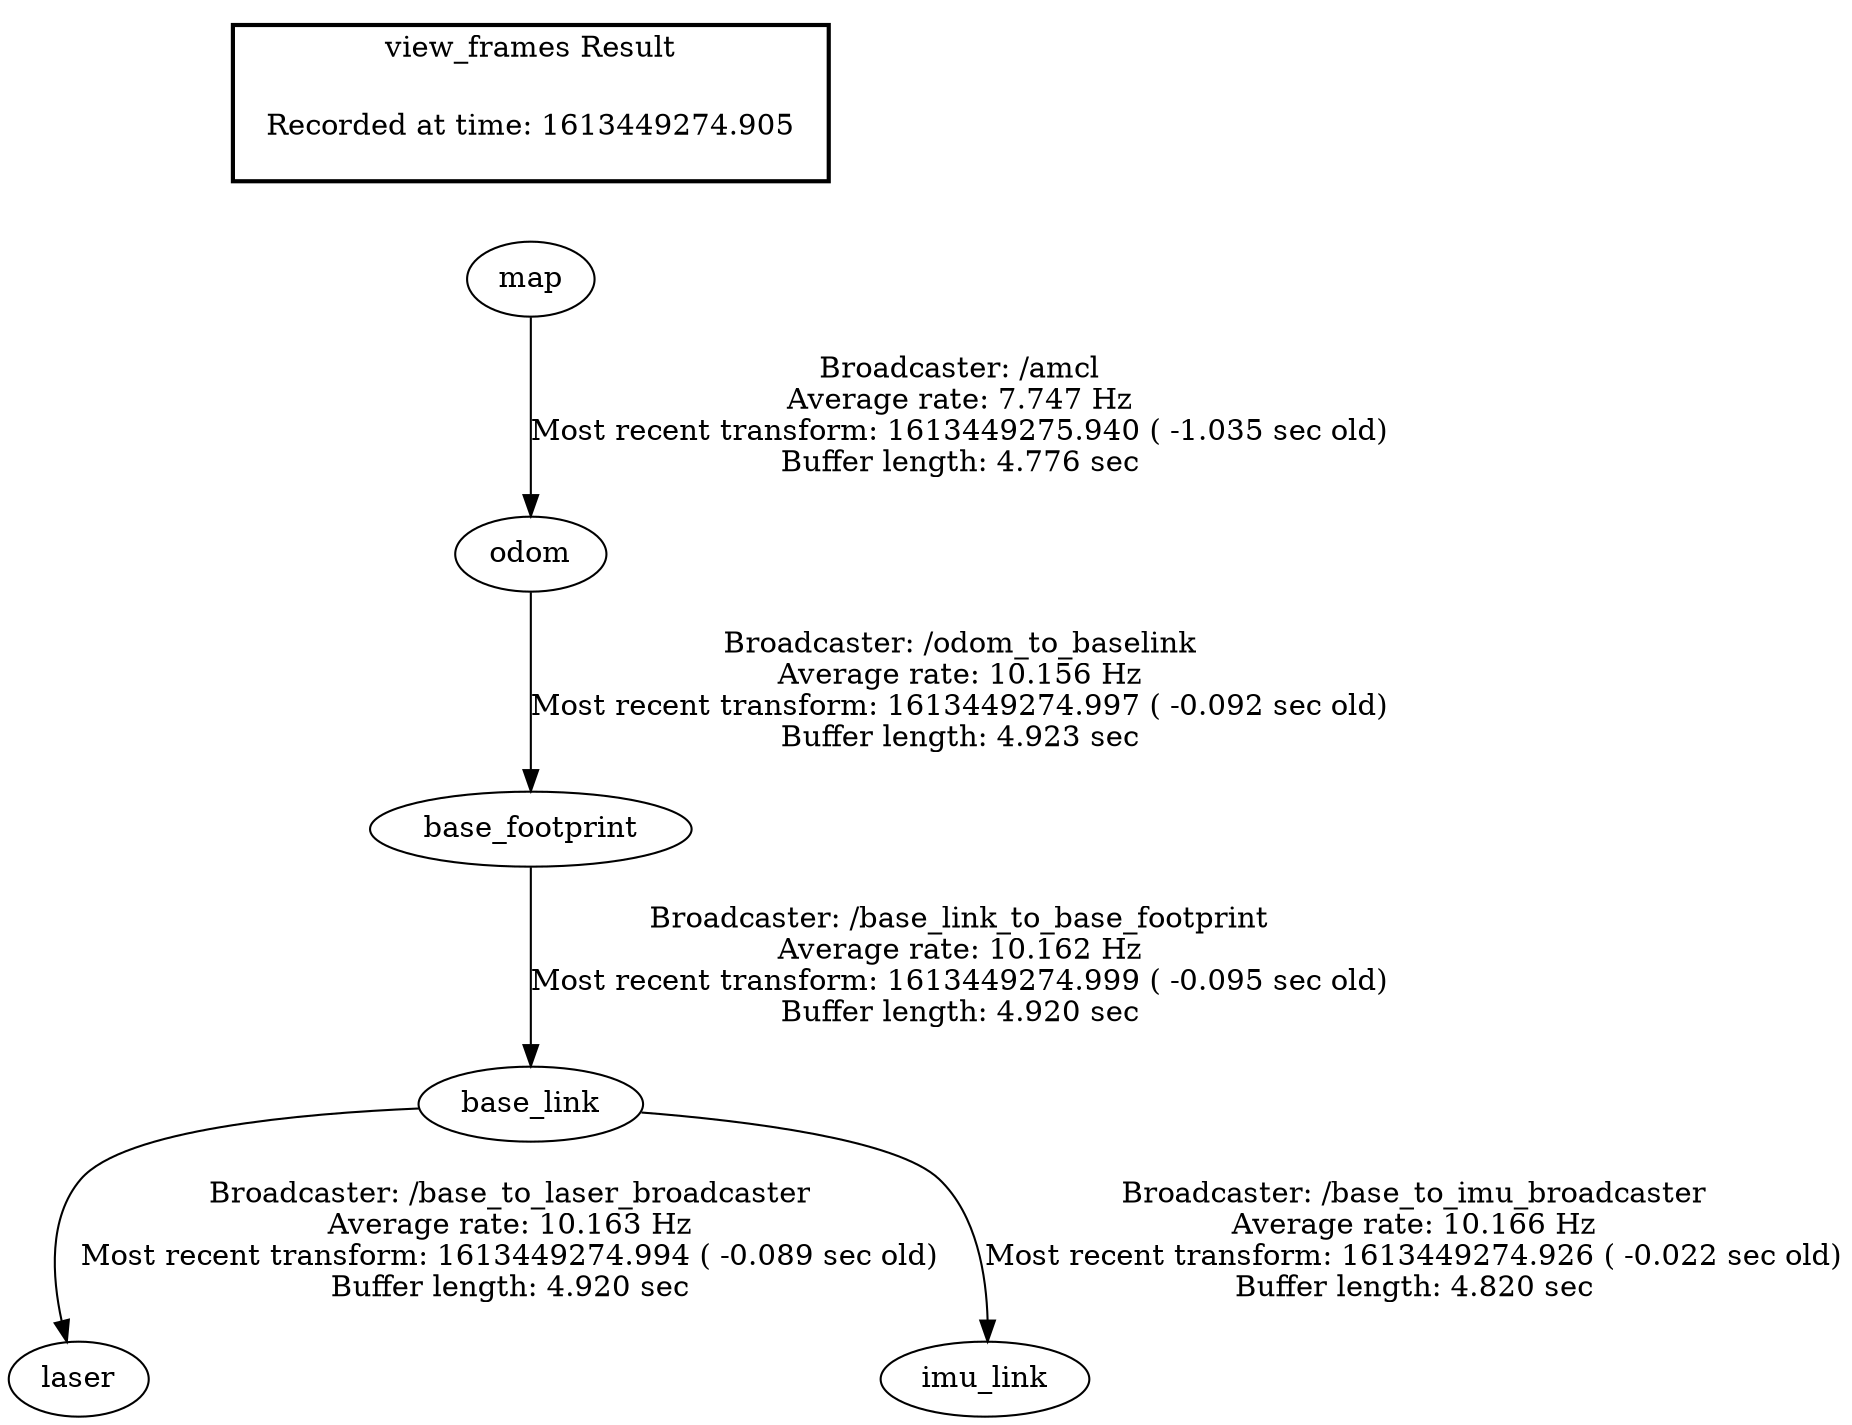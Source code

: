 digraph G {
"odom" -> "base_footprint"[label="Broadcaster: /odom_to_baselink\nAverage rate: 10.156 Hz\nMost recent transform: 1613449274.997 ( -0.092 sec old)\nBuffer length: 4.923 sec\n"];
"map" -> "odom"[label="Broadcaster: /amcl\nAverage rate: 7.747 Hz\nMost recent transform: 1613449275.940 ( -1.035 sec old)\nBuffer length: 4.776 sec\n"];
"base_link" -> "laser"[label="Broadcaster: /base_to_laser_broadcaster\nAverage rate: 10.163 Hz\nMost recent transform: 1613449274.994 ( -0.089 sec old)\nBuffer length: 4.920 sec\n"];
"base_footprint" -> "base_link"[label="Broadcaster: /base_link_to_base_footprint\nAverage rate: 10.162 Hz\nMost recent transform: 1613449274.999 ( -0.095 sec old)\nBuffer length: 4.920 sec\n"];
"base_link" -> "imu_link"[label="Broadcaster: /base_to_imu_broadcaster\nAverage rate: 10.166 Hz\nMost recent transform: 1613449274.926 ( -0.022 sec old)\nBuffer length: 4.820 sec\n"];
edge [style=invis];
 subgraph cluster_legend { style=bold; color=black; label ="view_frames Result";
"Recorded at time: 1613449274.905"[ shape=plaintext ] ;
 }->"map";
}